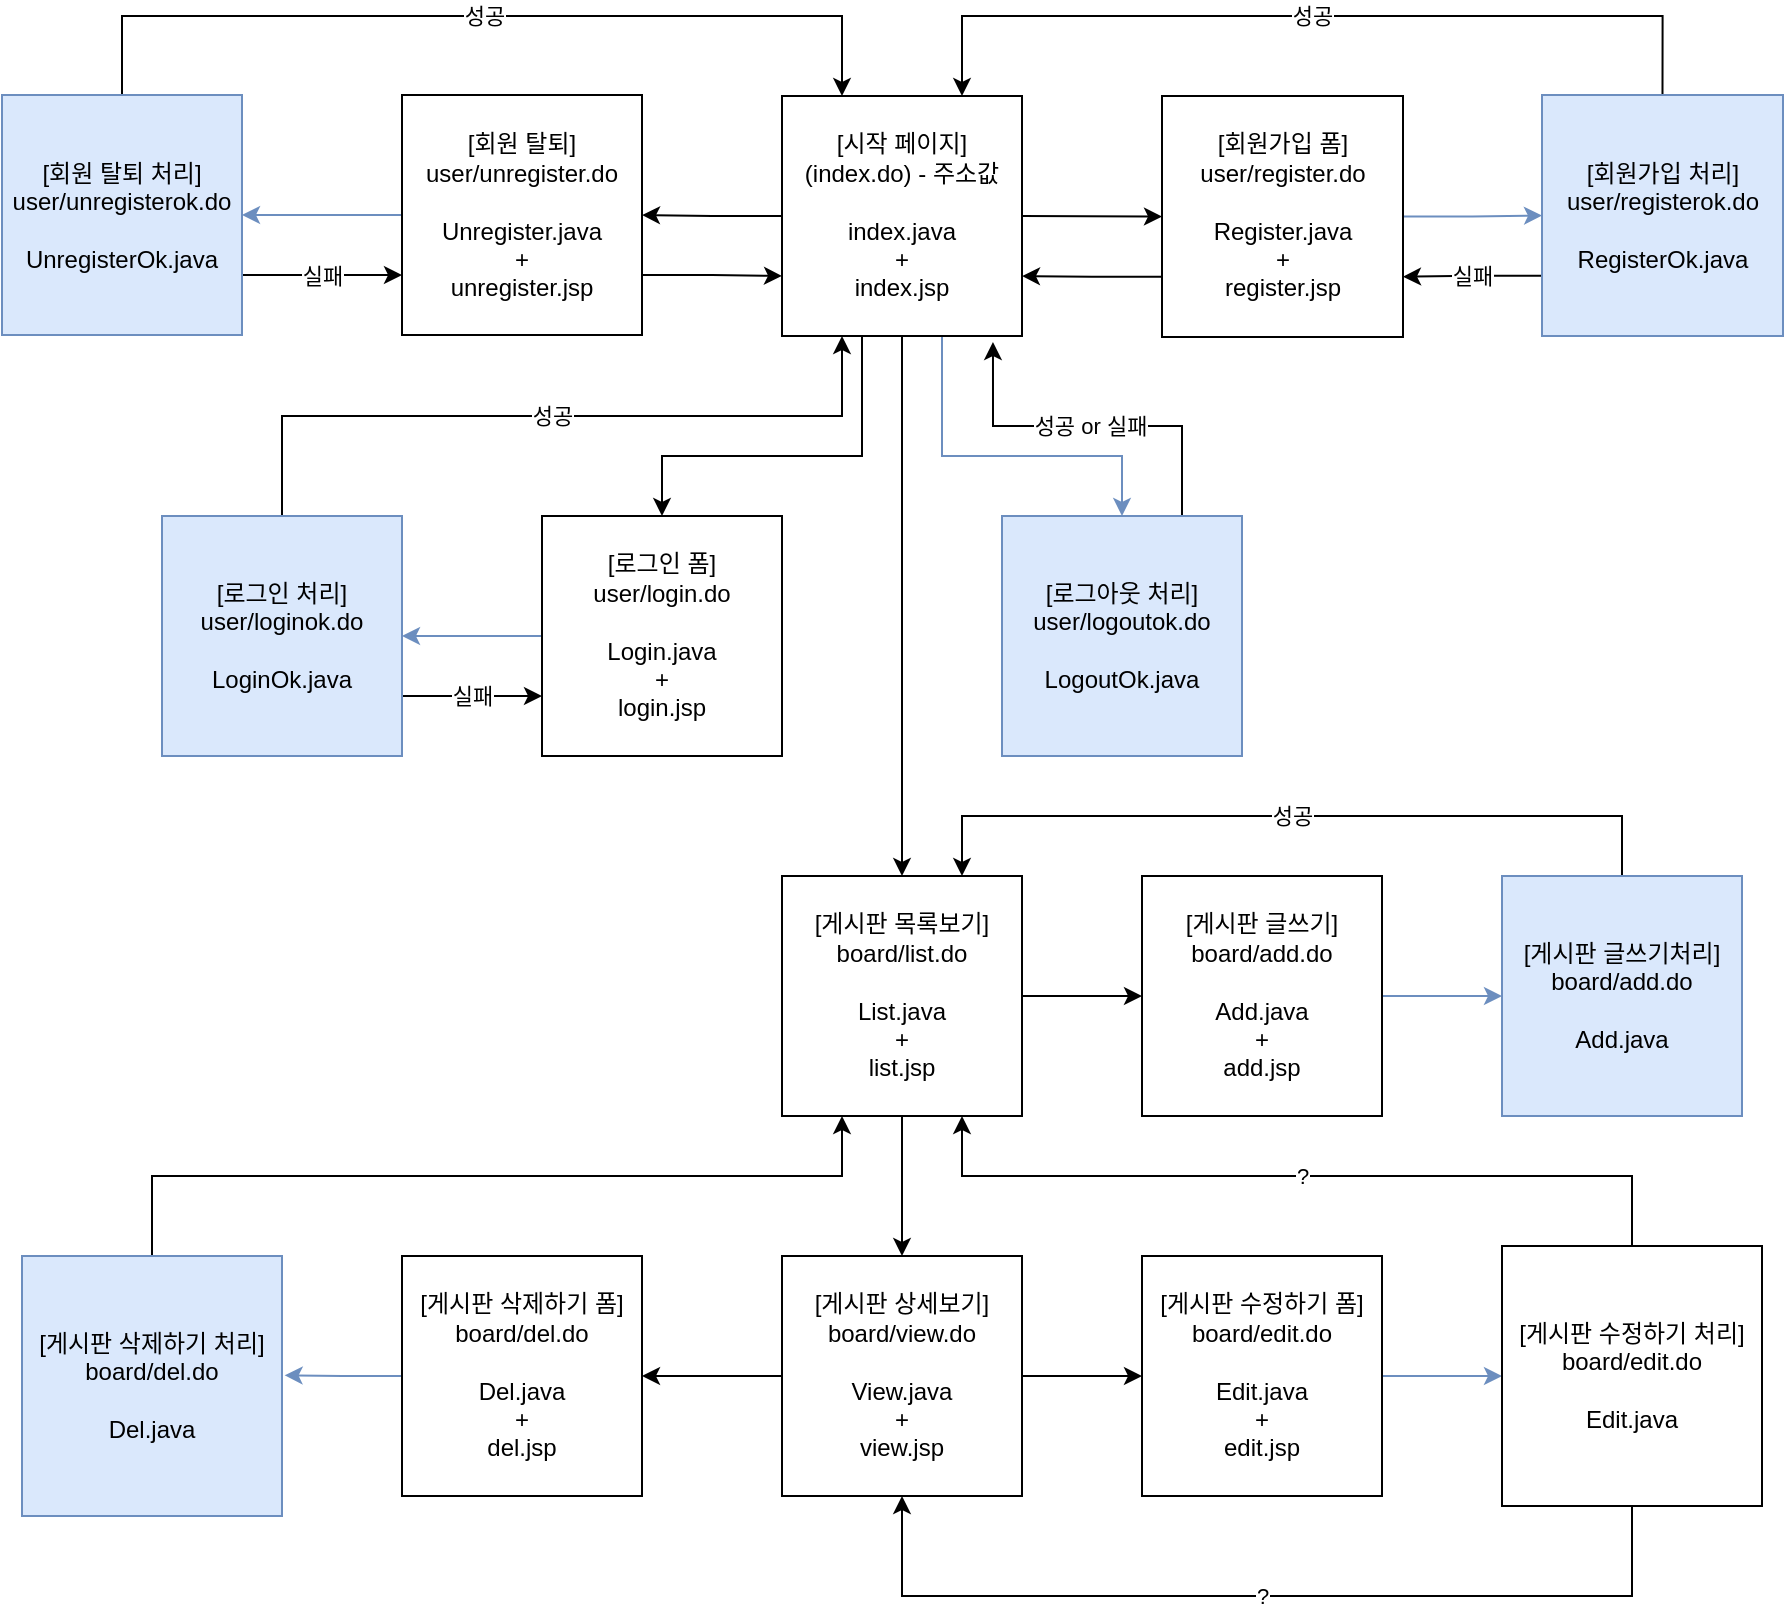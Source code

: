 <mxfile version="20.8.16" type="device"><diagram id="C5RBs43oDa-KdzZeNtuy" name="Page-1"><mxGraphModel dx="2022" dy="697" grid="1" gridSize="10" guides="1" tooltips="1" connect="1" arrows="1" fold="1" page="1" pageScale="1" pageWidth="827" pageHeight="1169" math="0" shadow="0"><root><mxCell id="WIyWlLk6GJQsqaUBKTNV-0"/><mxCell id="WIyWlLk6GJQsqaUBKTNV-1" parent="WIyWlLk6GJQsqaUBKTNV-0"/><mxCell id="IHEk9Go9xkgn-kx-pOVM-13" style="edgeStyle=orthogonalEdgeStyle;rounded=0;orthogonalLoop=1;jettySize=auto;html=1;exitX=0;exitY=0.5;exitDx=0;exitDy=0;entryX=1;entryY=0.5;entryDx=0;entryDy=0;" edge="1" parent="WIyWlLk6GJQsqaUBKTNV-1" source="IHEk9Go9xkgn-kx-pOVM-0" target="IHEk9Go9xkgn-kx-pOVM-9"><mxGeometry relative="1" as="geometry"/></mxCell><mxCell id="IHEk9Go9xkgn-kx-pOVM-18" style="edgeStyle=orthogonalEdgeStyle;rounded=0;orthogonalLoop=1;jettySize=auto;html=1;entryX=0.5;entryY=0;entryDx=0;entryDy=0;" edge="1" parent="WIyWlLk6GJQsqaUBKTNV-1" source="IHEk9Go9xkgn-kx-pOVM-0" target="IHEk9Go9xkgn-kx-pOVM-16"><mxGeometry relative="1" as="geometry"><Array as="points"><mxPoint x="320" y="340"/><mxPoint x="220" y="340"/></Array></mxGeometry></mxCell><mxCell id="IHEk9Go9xkgn-kx-pOVM-22" style="edgeStyle=orthogonalEdgeStyle;rounded=0;orthogonalLoop=1;jettySize=auto;html=1;entryX=0.5;entryY=0;entryDx=0;entryDy=0;fillColor=#dae8fc;strokeColor=#6c8ebf;" edge="1" parent="WIyWlLk6GJQsqaUBKTNV-1" source="IHEk9Go9xkgn-kx-pOVM-0" target="IHEk9Go9xkgn-kx-pOVM-21"><mxGeometry relative="1" as="geometry"><Array as="points"><mxPoint x="360" y="340"/><mxPoint x="450" y="340"/></Array></mxGeometry></mxCell><mxCell id="IHEk9Go9xkgn-kx-pOVM-29" style="edgeStyle=orthogonalEdgeStyle;rounded=0;orthogonalLoop=1;jettySize=auto;html=1;exitX=0.5;exitY=1;exitDx=0;exitDy=0;" edge="1" parent="WIyWlLk6GJQsqaUBKTNV-1" source="IHEk9Go9xkgn-kx-pOVM-0" target="IHEk9Go9xkgn-kx-pOVM-28"><mxGeometry relative="1" as="geometry"/></mxCell><mxCell id="IHEk9Go9xkgn-kx-pOVM-0" value="[시작 페이지]&lt;br&gt;(index.do) - 주소값&lt;br&gt;&lt;br&gt;index.java&lt;br&gt;+&lt;br&gt;index.jsp" style="whiteSpace=wrap;html=1;aspect=fixed;" vertex="1" parent="WIyWlLk6GJQsqaUBKTNV-1"><mxGeometry x="280" y="160" width="120" height="120" as="geometry"/></mxCell><mxCell id="IHEk9Go9xkgn-kx-pOVM-4" style="edgeStyle=orthogonalEdgeStyle;rounded=0;orthogonalLoop=1;jettySize=auto;html=1;exitX=0;exitY=0.75;exitDx=0;exitDy=0;entryX=1;entryY=0.75;entryDx=0;entryDy=0;" edge="1" parent="WIyWlLk6GJQsqaUBKTNV-1" source="IHEk9Go9xkgn-kx-pOVM-2" target="IHEk9Go9xkgn-kx-pOVM-0"><mxGeometry relative="1" as="geometry"/></mxCell><mxCell id="IHEk9Go9xkgn-kx-pOVM-7" style="edgeStyle=orthogonalEdgeStyle;rounded=0;orthogonalLoop=1;jettySize=auto;html=1;exitX=1;exitY=0.5;exitDx=0;exitDy=0;entryX=0;entryY=0.5;entryDx=0;entryDy=0;fillColor=#dae8fc;strokeColor=#6c8ebf;" edge="1" parent="WIyWlLk6GJQsqaUBKTNV-1" source="IHEk9Go9xkgn-kx-pOVM-2" target="IHEk9Go9xkgn-kx-pOVM-5"><mxGeometry relative="1" as="geometry"/></mxCell><mxCell id="IHEk9Go9xkgn-kx-pOVM-2" value="[회원가입 폼]&lt;br&gt;user/register.do&lt;br&gt;&lt;br&gt;Register.java&lt;br&gt;+&lt;br&gt;register.jsp" style="whiteSpace=wrap;html=1;aspect=fixed;" vertex="1" parent="WIyWlLk6GJQsqaUBKTNV-1"><mxGeometry x="470" y="160" width="120.5" height="120.5" as="geometry"/></mxCell><mxCell id="IHEk9Go9xkgn-kx-pOVM-3" value="" style="endArrow=classic;html=1;rounded=0;entryX=0;entryY=0.5;entryDx=0;entryDy=0;exitX=1;exitY=0.5;exitDx=0;exitDy=0;" edge="1" parent="WIyWlLk6GJQsqaUBKTNV-1" source="IHEk9Go9xkgn-kx-pOVM-0" target="IHEk9Go9xkgn-kx-pOVM-2"><mxGeometry width="50" height="50" relative="1" as="geometry"><mxPoint x="310" y="210" as="sourcePoint"/><mxPoint x="360" y="160" as="targetPoint"/></mxGeometry></mxCell><mxCell id="IHEk9Go9xkgn-kx-pOVM-6" value="성공" style="edgeStyle=orthogonalEdgeStyle;rounded=0;orthogonalLoop=1;jettySize=auto;html=1;exitX=0.5;exitY=0;exitDx=0;exitDy=0;" edge="1" parent="WIyWlLk6GJQsqaUBKTNV-1" source="IHEk9Go9xkgn-kx-pOVM-5"><mxGeometry relative="1" as="geometry"><mxPoint x="370" y="160" as="targetPoint"/><Array as="points"><mxPoint x="720" y="120"/><mxPoint x="370" y="120"/><mxPoint x="370" y="160"/></Array></mxGeometry></mxCell><mxCell id="IHEk9Go9xkgn-kx-pOVM-8" value="실패" style="edgeStyle=orthogonalEdgeStyle;rounded=0;orthogonalLoop=1;jettySize=auto;html=1;exitX=0;exitY=0.75;exitDx=0;exitDy=0;entryX=1;entryY=0.75;entryDx=0;entryDy=0;" edge="1" parent="WIyWlLk6GJQsqaUBKTNV-1" source="IHEk9Go9xkgn-kx-pOVM-5" target="IHEk9Go9xkgn-kx-pOVM-2"><mxGeometry relative="1" as="geometry"/></mxCell><mxCell id="IHEk9Go9xkgn-kx-pOVM-5" value="[회원가입 처리]&lt;br&gt;user/registerok.do&lt;br&gt;&lt;br&gt;RegisterOk.java&lt;br&gt;" style="whiteSpace=wrap;html=1;aspect=fixed;fillColor=#dae8fc;strokeColor=#6c8ebf;" vertex="1" parent="WIyWlLk6GJQsqaUBKTNV-1"><mxGeometry x="660" y="159.5" width="120.5" height="120.5" as="geometry"/></mxCell><mxCell id="IHEk9Go9xkgn-kx-pOVM-11" style="edgeStyle=orthogonalEdgeStyle;rounded=0;orthogonalLoop=1;jettySize=auto;html=1;exitX=0;exitY=0.5;exitDx=0;exitDy=0;entryX=1;entryY=0.5;entryDx=0;entryDy=0;fillColor=#dae8fc;strokeColor=#6c8ebf;" edge="1" parent="WIyWlLk6GJQsqaUBKTNV-1" source="IHEk9Go9xkgn-kx-pOVM-9" target="IHEk9Go9xkgn-kx-pOVM-10"><mxGeometry relative="1" as="geometry"/></mxCell><mxCell id="IHEk9Go9xkgn-kx-pOVM-14" style="edgeStyle=orthogonalEdgeStyle;rounded=0;orthogonalLoop=1;jettySize=auto;html=1;exitX=1;exitY=0.75;exitDx=0;exitDy=0;entryX=0;entryY=0.75;entryDx=0;entryDy=0;" edge="1" parent="WIyWlLk6GJQsqaUBKTNV-1" source="IHEk9Go9xkgn-kx-pOVM-9" target="IHEk9Go9xkgn-kx-pOVM-0"><mxGeometry relative="1" as="geometry"/></mxCell><mxCell id="IHEk9Go9xkgn-kx-pOVM-9" value="[회원 탈퇴]&lt;br&gt;user/unregister.do&lt;br style=&quot;border-color: var(--border-color);&quot;&gt;&lt;br&gt;Unregister.java&lt;br&gt;+&lt;br&gt;unregister.jsp" style="whiteSpace=wrap;html=1;aspect=fixed;" vertex="1" parent="WIyWlLk6GJQsqaUBKTNV-1"><mxGeometry x="90" y="159.5" width="120" height="120" as="geometry"/></mxCell><mxCell id="IHEk9Go9xkgn-kx-pOVM-12" value="실패" style="edgeStyle=orthogonalEdgeStyle;rounded=0;orthogonalLoop=1;jettySize=auto;html=1;exitX=1;exitY=0.75;exitDx=0;exitDy=0;entryX=0;entryY=0.75;entryDx=0;entryDy=0;" edge="1" parent="WIyWlLk6GJQsqaUBKTNV-1" source="IHEk9Go9xkgn-kx-pOVM-10" target="IHEk9Go9xkgn-kx-pOVM-9"><mxGeometry relative="1" as="geometry"/></mxCell><mxCell id="IHEk9Go9xkgn-kx-pOVM-15" value="성공" style="edgeStyle=orthogonalEdgeStyle;rounded=0;orthogonalLoop=1;jettySize=auto;html=1;" edge="1" parent="WIyWlLk6GJQsqaUBKTNV-1" source="IHEk9Go9xkgn-kx-pOVM-10"><mxGeometry relative="1" as="geometry"><mxPoint x="310" y="160" as="targetPoint"/><Array as="points"><mxPoint x="-50" y="120"/><mxPoint x="310" y="120"/><mxPoint x="310" y="160"/></Array></mxGeometry></mxCell><mxCell id="IHEk9Go9xkgn-kx-pOVM-10" value="[회원 탈퇴 처리]&lt;br&gt;user/unregisterok.do&lt;br style=&quot;border-color: var(--border-color);&quot;&gt;&lt;br&gt;UnregisterOk.java&lt;br&gt;" style="whiteSpace=wrap;html=1;aspect=fixed;fillColor=#dae8fc;strokeColor=#6c8ebf;" vertex="1" parent="WIyWlLk6GJQsqaUBKTNV-1"><mxGeometry x="-110" y="159.5" width="120" height="120" as="geometry"/></mxCell><mxCell id="IHEk9Go9xkgn-kx-pOVM-24" style="edgeStyle=orthogonalEdgeStyle;rounded=0;orthogonalLoop=1;jettySize=auto;html=1;entryX=1;entryY=0.5;entryDx=0;entryDy=0;fillColor=#dae8fc;strokeColor=#6c8ebf;" edge="1" parent="WIyWlLk6GJQsqaUBKTNV-1" source="IHEk9Go9xkgn-kx-pOVM-16" target="IHEk9Go9xkgn-kx-pOVM-17"><mxGeometry relative="1" as="geometry"/></mxCell><mxCell id="IHEk9Go9xkgn-kx-pOVM-16" value="[로그인 폼]&lt;br&gt;user/login.do&lt;br&gt;&lt;br&gt;Login.java&lt;br&gt;+&lt;br&gt;login.jsp" style="whiteSpace=wrap;html=1;aspect=fixed;" vertex="1" parent="WIyWlLk6GJQsqaUBKTNV-1"><mxGeometry x="160" y="370" width="120" height="120" as="geometry"/></mxCell><mxCell id="IHEk9Go9xkgn-kx-pOVM-20" value="성공" style="edgeStyle=orthogonalEdgeStyle;rounded=0;orthogonalLoop=1;jettySize=auto;html=1;entryX=0.25;entryY=1;entryDx=0;entryDy=0;" edge="1" parent="WIyWlLk6GJQsqaUBKTNV-1" source="IHEk9Go9xkgn-kx-pOVM-17" target="IHEk9Go9xkgn-kx-pOVM-0"><mxGeometry relative="1" as="geometry"><Array as="points"><mxPoint x="30" y="320"/><mxPoint x="310" y="320"/></Array></mxGeometry></mxCell><mxCell id="IHEk9Go9xkgn-kx-pOVM-26" value="실패" style="edgeStyle=orthogonalEdgeStyle;rounded=0;orthogonalLoop=1;jettySize=auto;html=1;" edge="1" parent="WIyWlLk6GJQsqaUBKTNV-1" source="IHEk9Go9xkgn-kx-pOVM-17"><mxGeometry relative="1" as="geometry"><mxPoint x="160" y="460" as="targetPoint"/><Array as="points"><mxPoint x="160" y="460"/></Array></mxGeometry></mxCell><mxCell id="IHEk9Go9xkgn-kx-pOVM-17" value="[로그인 처리]&lt;br&gt;user/loginok.do&lt;br&gt;&lt;br&gt;LoginOk.java" style="whiteSpace=wrap;html=1;aspect=fixed;fillColor=#dae8fc;strokeColor=#6c8ebf;" vertex="1" parent="WIyWlLk6GJQsqaUBKTNV-1"><mxGeometry x="-30" y="370" width="120" height="120" as="geometry"/></mxCell><mxCell id="IHEk9Go9xkgn-kx-pOVM-23" value="성공 or 실패" style="edgeStyle=orthogonalEdgeStyle;rounded=0;orthogonalLoop=1;jettySize=auto;html=1;entryX=0.879;entryY=1.025;entryDx=0;entryDy=0;entryPerimeter=0;" edge="1" parent="WIyWlLk6GJQsqaUBKTNV-1" source="IHEk9Go9xkgn-kx-pOVM-21" target="IHEk9Go9xkgn-kx-pOVM-0"><mxGeometry relative="1" as="geometry"><Array as="points"><mxPoint x="480" y="325"/><mxPoint x="386" y="325"/></Array></mxGeometry></mxCell><mxCell id="IHEk9Go9xkgn-kx-pOVM-21" value="[로그아웃 처리]&lt;br&gt;user/logoutok.do&lt;br&gt;&lt;br&gt;LogoutOk.java" style="whiteSpace=wrap;html=1;aspect=fixed;fillColor=#dae8fc;strokeColor=#6c8ebf;" vertex="1" parent="WIyWlLk6GJQsqaUBKTNV-1"><mxGeometry x="390" y="370" width="120" height="120" as="geometry"/></mxCell><mxCell id="IHEk9Go9xkgn-kx-pOVM-33" style="edgeStyle=orthogonalEdgeStyle;rounded=0;orthogonalLoop=1;jettySize=auto;html=1;exitX=1;exitY=0.5;exitDx=0;exitDy=0;entryX=0;entryY=0.5;entryDx=0;entryDy=0;" edge="1" parent="WIyWlLk6GJQsqaUBKTNV-1" source="IHEk9Go9xkgn-kx-pOVM-28" target="IHEk9Go9xkgn-kx-pOVM-30"><mxGeometry relative="1" as="geometry"/></mxCell><mxCell id="IHEk9Go9xkgn-kx-pOVM-39" style="edgeStyle=orthogonalEdgeStyle;rounded=0;orthogonalLoop=1;jettySize=auto;html=1;entryX=0.5;entryY=0;entryDx=0;entryDy=0;" edge="1" parent="WIyWlLk6GJQsqaUBKTNV-1" source="IHEk9Go9xkgn-kx-pOVM-28" target="IHEk9Go9xkgn-kx-pOVM-37"><mxGeometry relative="1" as="geometry"/></mxCell><mxCell id="IHEk9Go9xkgn-kx-pOVM-28" value="[게시판 목록보기]&lt;br&gt;board/list.do&lt;br&gt;&lt;br&gt;List.java&lt;br&gt;+&lt;br&gt;list.jsp" style="whiteSpace=wrap;html=1;aspect=fixed;" vertex="1" parent="WIyWlLk6GJQsqaUBKTNV-1"><mxGeometry x="280" y="550" width="120" height="120" as="geometry"/></mxCell><mxCell id="IHEk9Go9xkgn-kx-pOVM-35" style="edgeStyle=orthogonalEdgeStyle;rounded=0;orthogonalLoop=1;jettySize=auto;html=1;exitX=1;exitY=0.5;exitDx=0;exitDy=0;entryX=0;entryY=0.5;entryDx=0;entryDy=0;fillColor=#dae8fc;strokeColor=#6c8ebf;" edge="1" parent="WIyWlLk6GJQsqaUBKTNV-1" source="IHEk9Go9xkgn-kx-pOVM-30" target="IHEk9Go9xkgn-kx-pOVM-34"><mxGeometry relative="1" as="geometry"/></mxCell><mxCell id="IHEk9Go9xkgn-kx-pOVM-30" value="[게시판 글쓰기]&lt;br&gt;board/add.do&lt;br&gt;&lt;br&gt;Add.java&lt;br&gt;+&lt;br&gt;add.jsp" style="whiteSpace=wrap;html=1;aspect=fixed;" vertex="1" parent="WIyWlLk6GJQsqaUBKTNV-1"><mxGeometry x="460" y="550" width="120" height="120" as="geometry"/></mxCell><mxCell id="IHEk9Go9xkgn-kx-pOVM-36" value="성공" style="edgeStyle=orthogonalEdgeStyle;rounded=0;orthogonalLoop=1;jettySize=auto;html=1;entryX=0.75;entryY=0;entryDx=0;entryDy=0;" edge="1" parent="WIyWlLk6GJQsqaUBKTNV-1" source="IHEk9Go9xkgn-kx-pOVM-34" target="IHEk9Go9xkgn-kx-pOVM-28"><mxGeometry relative="1" as="geometry"><Array as="points"><mxPoint x="700" y="520"/><mxPoint x="370" y="520"/></Array></mxGeometry></mxCell><mxCell id="IHEk9Go9xkgn-kx-pOVM-34" value="[게시판 글쓰기처리]&lt;br&gt;board/add.do&lt;br&gt;&lt;br&gt;Add.java" style="whiteSpace=wrap;html=1;aspect=fixed;fillColor=#dae8fc;strokeColor=#6c8ebf;" vertex="1" parent="WIyWlLk6GJQsqaUBKTNV-1"><mxGeometry x="640" y="550" width="120" height="120" as="geometry"/></mxCell><mxCell id="IHEk9Go9xkgn-kx-pOVM-46" style="edgeStyle=orthogonalEdgeStyle;rounded=0;orthogonalLoop=1;jettySize=auto;html=1;entryX=1;entryY=0.5;entryDx=0;entryDy=0;" edge="1" parent="WIyWlLk6GJQsqaUBKTNV-1" source="IHEk9Go9xkgn-kx-pOVM-37" target="IHEk9Go9xkgn-kx-pOVM-43"><mxGeometry relative="1" as="geometry"/></mxCell><mxCell id="IHEk9Go9xkgn-kx-pOVM-48" style="edgeStyle=orthogonalEdgeStyle;rounded=0;orthogonalLoop=1;jettySize=auto;html=1;entryX=0;entryY=0.5;entryDx=0;entryDy=0;" edge="1" parent="WIyWlLk6GJQsqaUBKTNV-1" source="IHEk9Go9xkgn-kx-pOVM-37" target="IHEk9Go9xkgn-kx-pOVM-38"><mxGeometry relative="1" as="geometry"/></mxCell><mxCell id="IHEk9Go9xkgn-kx-pOVM-37" value="[게시판 상세보기]&lt;br&gt;board/view.do&lt;br&gt;&lt;br&gt;View.java&lt;br&gt;+&lt;br&gt;view.jsp" style="whiteSpace=wrap;html=1;aspect=fixed;" vertex="1" parent="WIyWlLk6GJQsqaUBKTNV-1"><mxGeometry x="280" y="740" width="120" height="120" as="geometry"/></mxCell><mxCell id="IHEk9Go9xkgn-kx-pOVM-49" style="edgeStyle=orthogonalEdgeStyle;rounded=0;orthogonalLoop=1;jettySize=auto;html=1;entryX=0;entryY=0.5;entryDx=0;entryDy=0;fillColor=#dae8fc;strokeColor=#6c8ebf;" edge="1" parent="WIyWlLk6GJQsqaUBKTNV-1" source="IHEk9Go9xkgn-kx-pOVM-38" target="IHEk9Go9xkgn-kx-pOVM-40"><mxGeometry relative="1" as="geometry"/></mxCell><mxCell id="IHEk9Go9xkgn-kx-pOVM-38" value="[게시판 수정하기 폼]&lt;br&gt;board/edit.do&lt;br&gt;&lt;br&gt;Edit.java&lt;br&gt;+&lt;br&gt;edit.jsp" style="whiteSpace=wrap;html=1;aspect=fixed;" vertex="1" parent="WIyWlLk6GJQsqaUBKTNV-1"><mxGeometry x="460" y="740" width="120" height="120" as="geometry"/></mxCell><mxCell id="IHEk9Go9xkgn-kx-pOVM-41" value="?" style="edgeStyle=orthogonalEdgeStyle;rounded=0;orthogonalLoop=1;jettySize=auto;html=1;entryX=0.5;entryY=1;entryDx=0;entryDy=0;" edge="1" parent="WIyWlLk6GJQsqaUBKTNV-1" source="IHEk9Go9xkgn-kx-pOVM-40" target="IHEk9Go9xkgn-kx-pOVM-37"><mxGeometry relative="1" as="geometry"><Array as="points"><mxPoint x="705" y="910"/><mxPoint x="340" y="910"/></Array></mxGeometry></mxCell><mxCell id="IHEk9Go9xkgn-kx-pOVM-42" value="?" style="edgeStyle=orthogonalEdgeStyle;rounded=0;orthogonalLoop=1;jettySize=auto;html=1;entryX=0.75;entryY=1;entryDx=0;entryDy=0;" edge="1" parent="WIyWlLk6GJQsqaUBKTNV-1" source="IHEk9Go9xkgn-kx-pOVM-40" target="IHEk9Go9xkgn-kx-pOVM-28"><mxGeometry relative="1" as="geometry"><Array as="points"><mxPoint x="705" y="700"/><mxPoint x="370" y="700"/></Array></mxGeometry></mxCell><mxCell id="IHEk9Go9xkgn-kx-pOVM-40" value="[게시판 수정하기 처리]&lt;br&gt;board/edit.do&lt;br&gt;&lt;br&gt;Edit.java" style="whiteSpace=wrap;html=1;aspect=fixed;" vertex="1" parent="WIyWlLk6GJQsqaUBKTNV-1"><mxGeometry x="640" y="735" width="130" height="130" as="geometry"/></mxCell><mxCell id="IHEk9Go9xkgn-kx-pOVM-45" style="edgeStyle=orthogonalEdgeStyle;rounded=0;orthogonalLoop=1;jettySize=auto;html=1;entryX=1.01;entryY=0.459;entryDx=0;entryDy=0;entryPerimeter=0;fillColor=#dae8fc;strokeColor=#6c8ebf;" edge="1" parent="WIyWlLk6GJQsqaUBKTNV-1" source="IHEk9Go9xkgn-kx-pOVM-43" target="IHEk9Go9xkgn-kx-pOVM-44"><mxGeometry relative="1" as="geometry"/></mxCell><mxCell id="IHEk9Go9xkgn-kx-pOVM-43" value="[게시판 삭제하기 폼]&lt;br&gt;board/del.do&lt;br&gt;&lt;br&gt;Del.java&lt;br&gt;+&lt;br&gt;del.jsp" style="whiteSpace=wrap;html=1;aspect=fixed;" vertex="1" parent="WIyWlLk6GJQsqaUBKTNV-1"><mxGeometry x="90" y="740" width="120" height="120" as="geometry"/></mxCell><mxCell id="IHEk9Go9xkgn-kx-pOVM-47" style="edgeStyle=orthogonalEdgeStyle;rounded=0;orthogonalLoop=1;jettySize=auto;html=1;entryX=0.25;entryY=1;entryDx=0;entryDy=0;" edge="1" parent="WIyWlLk6GJQsqaUBKTNV-1" source="IHEk9Go9xkgn-kx-pOVM-44" target="IHEk9Go9xkgn-kx-pOVM-28"><mxGeometry relative="1" as="geometry"><Array as="points"><mxPoint x="-35" y="700"/><mxPoint x="310" y="700"/></Array></mxGeometry></mxCell><mxCell id="IHEk9Go9xkgn-kx-pOVM-44" value="[게시판 삭제하기 처리]&lt;br&gt;board/del.do&lt;br&gt;&lt;br&gt;Del.java" style="whiteSpace=wrap;html=1;aspect=fixed;fillColor=#dae8fc;strokeColor=#6c8ebf;" vertex="1" parent="WIyWlLk6GJQsqaUBKTNV-1"><mxGeometry x="-100" y="740" width="130" height="130" as="geometry"/></mxCell></root></mxGraphModel></diagram></mxfile>